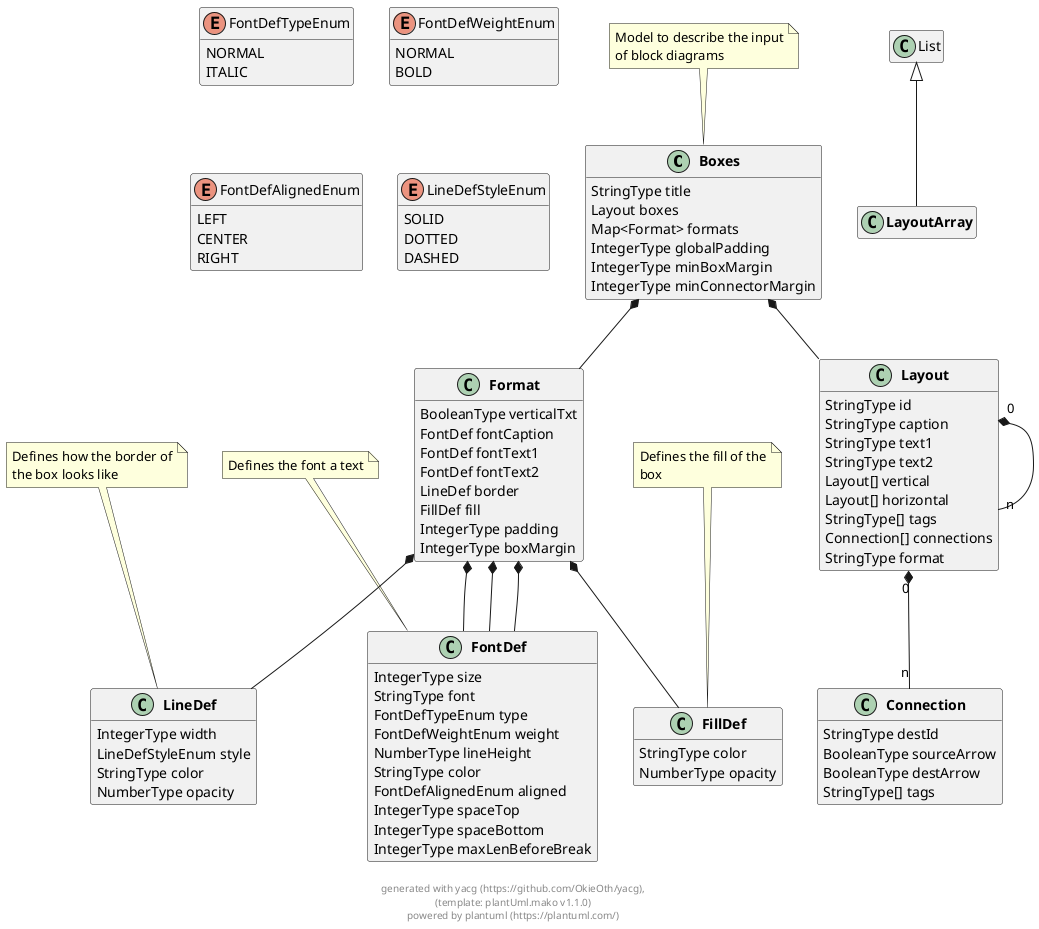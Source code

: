 
@startuml
hide empty methods
hide empty fields


class "**Boxes**" as Boxes {
        StringType title
        Layout boxes
        Map<Format> formats
        IntegerType globalPadding
        IntegerType minBoxMargin
        IntegerType minConnectorMargin
}
note top: Model to describe the input\nof block diagrams

 

class "**Layout**" as Layout {
        StringType id
        StringType caption
        StringType text1
        StringType text2
        Layout[] vertical
        Layout[] horizontal
        StringType[] tags
        Connection[] connections
        StringType format
}

 


class "**Format**" as Format {
        BooleanType verticalTxt
        FontDef fontCaption
        FontDef fontText1
        FontDef fontText2
        LineDef border
        FillDef fill
        IntegerType padding
        IntegerType boxMargin
}

 

class "**LayoutArray**" as LayoutArray extends List {
}

class "**Connection**" as Connection {
        StringType destId
        BooleanType sourceArrow
        BooleanType destArrow
        StringType[] tags
}

 

class "**FontDef**" as FontDef {
        IntegerType size
        StringType font
        FontDefTypeEnum type
        FontDefWeightEnum weight
        NumberType lineHeight
        StringType color
        FontDefAlignedEnum aligned
        IntegerType spaceTop
        IntegerType spaceBottom
        IntegerType maxLenBeforeBreak
}
note top: Defines the font a text

 

enum "FontDefTypeEnum" as FontDefTypeEnum {
    NORMAL
    ITALIC
}

enum "FontDefWeightEnum" as FontDefWeightEnum {
    NORMAL
    BOLD
}

enum "FontDefAlignedEnum" as FontDefAlignedEnum {
    LEFT
    CENTER
    RIGHT
}

class "**LineDef**" as LineDef {
        IntegerType width
        LineDefStyleEnum style
        StringType color
        NumberType opacity
}
note top: Defines how the border of\nthe box looks like

 

enum "LineDefStyleEnum" as LineDefStyleEnum {
    SOLID
    DOTTED
    DASHED
}

class "**FillDef**" as FillDef {
        StringType color
        NumberType opacity
}
note top: Defines the fill of the\nbox

 


    

Boxes  *--  Layout

Boxes  *--  Format




    




Layout "0" *-- "n" Layout



Layout "0" *-- "n" Connection


    
    

Format  *--  FontDef

Format  *--  FontDef

Format  *--  FontDef

Format  *--  LineDef

Format  *--  FillDef



    
    




    










    
    
    
    




    
    



footer \ngenerated with yacg (https://github.com/OkieOth/yacg),\n(template: plantUml.mako v1.1.0)\npowered by plantuml (https://plantuml.com/)
@enduml